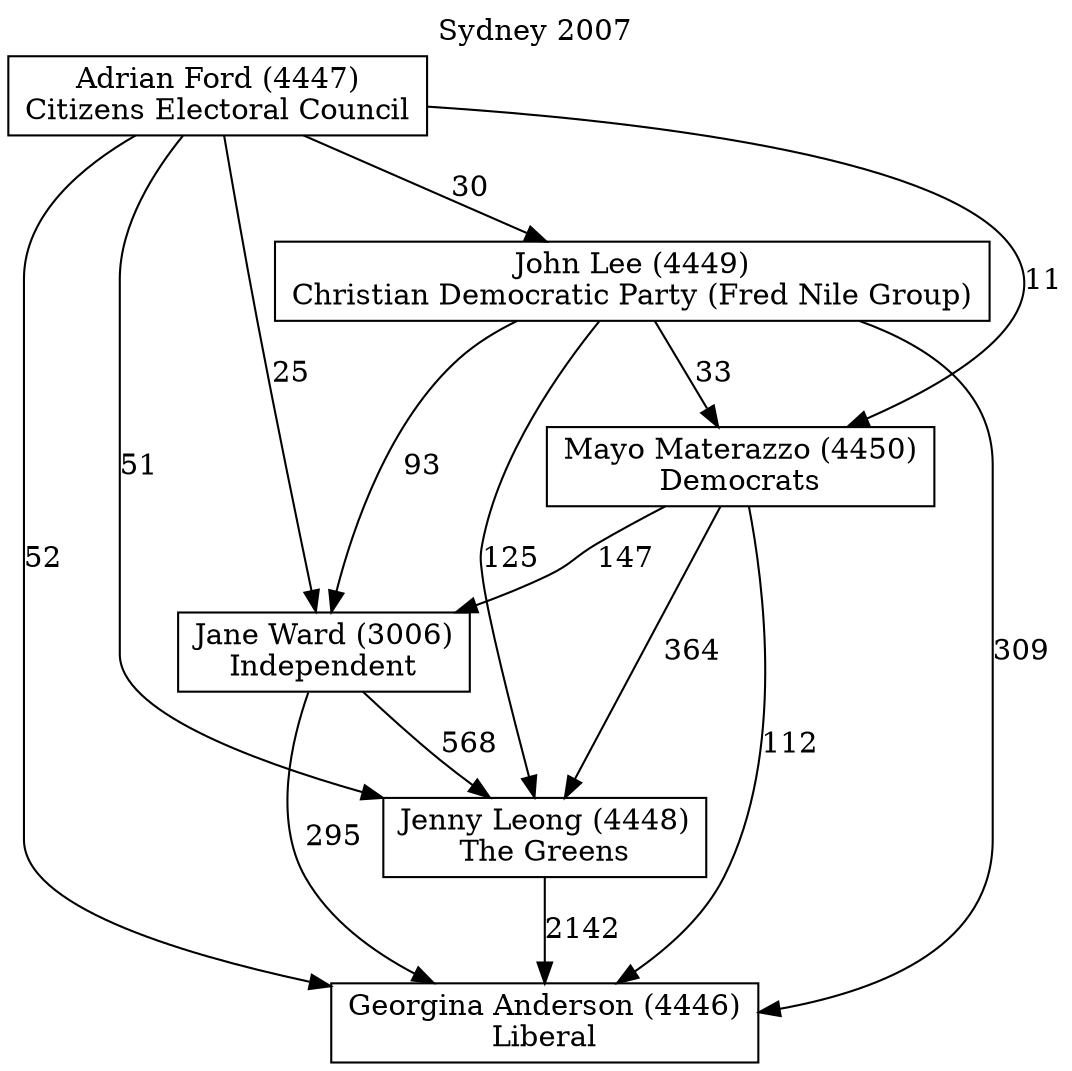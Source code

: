 // House preference flow
digraph "Georgina Anderson (4446)_Sydney_2007" {
	graph [label="Sydney 2007" labelloc=t mclimit=2]
	node [shape=box]
	"Georgina Anderson (4446)" [label="Georgina Anderson (4446)
Liberal"]
	"Jenny Leong (4448)" [label="Jenny Leong (4448)
The Greens"]
	"Jane Ward (3006)" [label="Jane Ward (3006)
Independent"]
	"Mayo Materazzo (4450)" [label="Mayo Materazzo (4450)
Democrats"]
	"John Lee (4449)" [label="John Lee (4449)
Christian Democratic Party (Fred Nile Group)"]
	"Adrian Ford (4447)" [label="Adrian Ford (4447)
Citizens Electoral Council"]
	"Jenny Leong (4448)" -> "Georgina Anderson (4446)" [label=2142]
	"Jane Ward (3006)" -> "Jenny Leong (4448)" [label=568]
	"Mayo Materazzo (4450)" -> "Jane Ward (3006)" [label=147]
	"John Lee (4449)" -> "Mayo Materazzo (4450)" [label=33]
	"Adrian Ford (4447)" -> "John Lee (4449)" [label=30]
	"Jane Ward (3006)" -> "Georgina Anderson (4446)" [label=295]
	"Mayo Materazzo (4450)" -> "Georgina Anderson (4446)" [label=112]
	"John Lee (4449)" -> "Georgina Anderson (4446)" [label=309]
	"Adrian Ford (4447)" -> "Georgina Anderson (4446)" [label=52]
	"Adrian Ford (4447)" -> "Mayo Materazzo (4450)" [label=11]
	"John Lee (4449)" -> "Jane Ward (3006)" [label=93]
	"Adrian Ford (4447)" -> "Jane Ward (3006)" [label=25]
	"Mayo Materazzo (4450)" -> "Jenny Leong (4448)" [label=364]
	"John Lee (4449)" -> "Jenny Leong (4448)" [label=125]
	"Adrian Ford (4447)" -> "Jenny Leong (4448)" [label=51]
}
